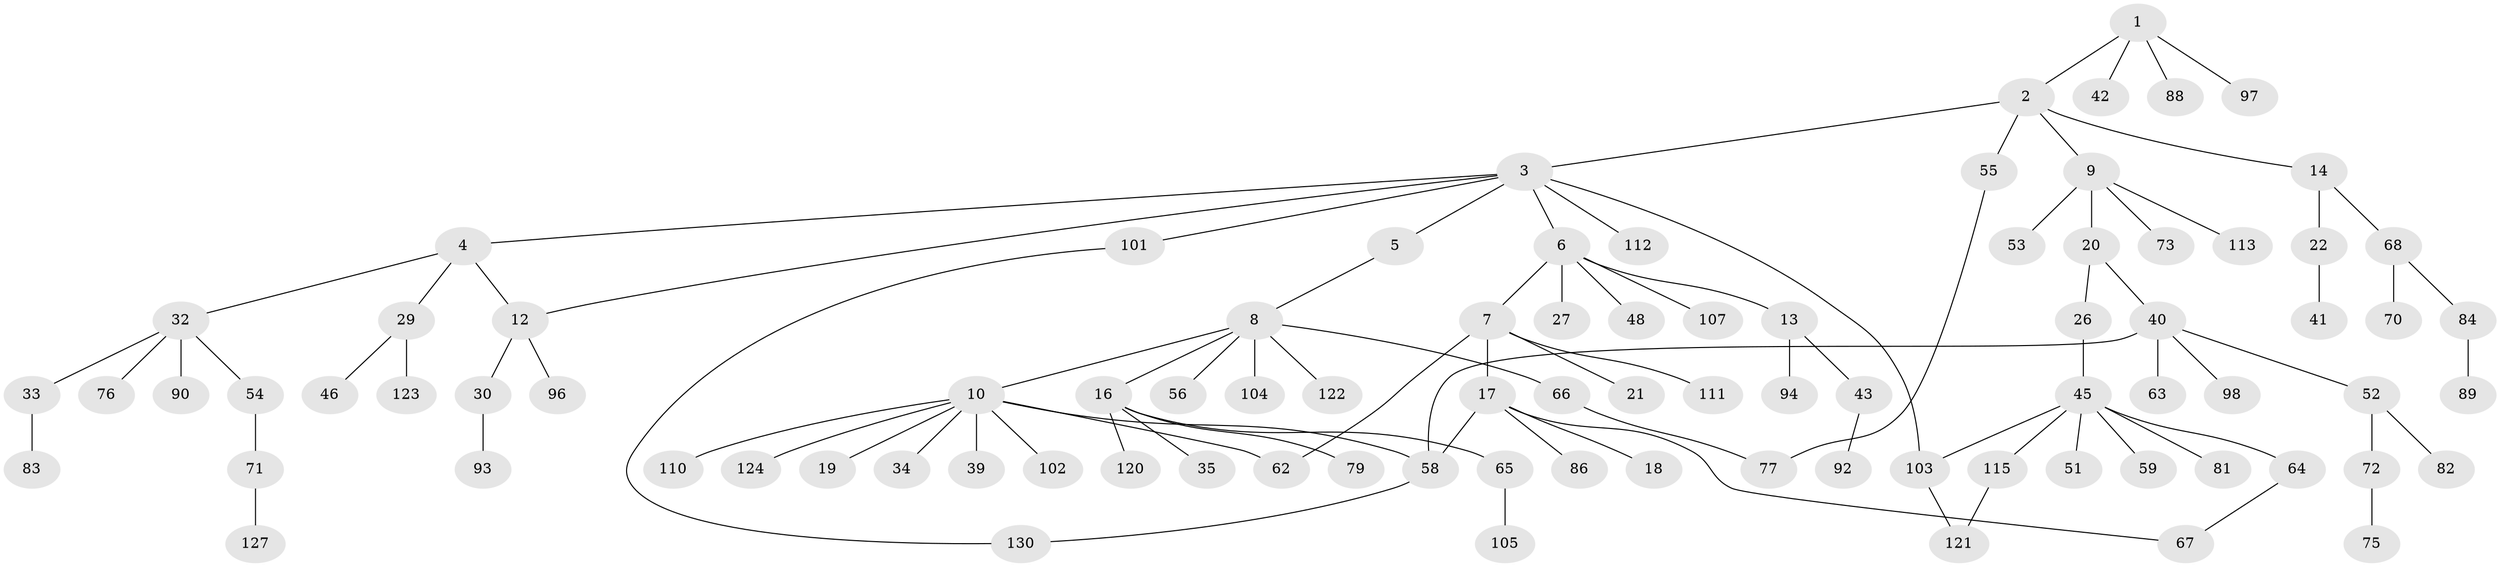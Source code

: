 // Generated by graph-tools (version 1.1) at 2025/23/03/03/25 07:23:32]
// undirected, 91 vertices, 99 edges
graph export_dot {
graph [start="1"]
  node [color=gray90,style=filled];
  1 [super="+37"];
  2 [super="+74"];
  3 [super="+50"];
  4 [super="+108"];
  5;
  6 [super="+25"];
  7 [super="+15"];
  8 [super="+11"];
  9 [super="+24"];
  10 [super="+109"];
  12 [super="+129"];
  13 [super="+31"];
  14 [super="+80"];
  16 [super="+23"];
  17 [super="+47"];
  18;
  19;
  20 [super="+28"];
  21 [super="+128"];
  22;
  26;
  27 [super="+87"];
  29 [super="+38"];
  30;
  32 [super="+36"];
  33;
  34;
  35 [super="+119"];
  39;
  40 [super="+44"];
  41;
  42 [super="+114"];
  43 [super="+61"];
  45 [super="+49"];
  46 [super="+57"];
  48;
  51;
  52 [super="+60"];
  53;
  54;
  55 [super="+117"];
  56;
  58 [super="+100"];
  59;
  62;
  63;
  64 [super="+69"];
  65 [super="+116"];
  66;
  67;
  68 [super="+99"];
  70;
  71 [super="+78"];
  72;
  73;
  75 [super="+85"];
  76 [super="+95"];
  77 [super="+118"];
  79;
  81 [super="+91"];
  82;
  83;
  84;
  86;
  88;
  89;
  90;
  92;
  93;
  94;
  96;
  97;
  98;
  101;
  102 [super="+126"];
  103 [super="+106"];
  104;
  105;
  107;
  110;
  111;
  112;
  113;
  115;
  120;
  121 [super="+125"];
  122;
  123;
  124;
  127;
  130;
  1 -- 2;
  1 -- 97;
  1 -- 88;
  1 -- 42;
  2 -- 3;
  2 -- 9;
  2 -- 14;
  2 -- 55;
  3 -- 4;
  3 -- 5;
  3 -- 6;
  3 -- 101;
  3 -- 103;
  3 -- 112;
  3 -- 12;
  4 -- 12;
  4 -- 29;
  4 -- 32;
  5 -- 8;
  6 -- 7;
  6 -- 13;
  6 -- 48;
  6 -- 27;
  6 -- 107;
  7 -- 21;
  7 -- 111;
  7 -- 62;
  7 -- 17;
  8 -- 10;
  8 -- 16;
  8 -- 56;
  8 -- 66;
  8 -- 104;
  8 -- 122;
  9 -- 20;
  9 -- 53;
  9 -- 73;
  9 -- 113;
  10 -- 19;
  10 -- 34;
  10 -- 39;
  10 -- 58;
  10 -- 62;
  10 -- 102;
  10 -- 110;
  10 -- 124;
  12 -- 30;
  12 -- 96;
  13 -- 94;
  13 -- 43;
  14 -- 22;
  14 -- 68;
  16 -- 35;
  16 -- 65;
  16 -- 79;
  16 -- 120;
  17 -- 18;
  17 -- 58;
  17 -- 67;
  17 -- 86;
  20 -- 26;
  20 -- 40;
  22 -- 41;
  26 -- 45;
  29 -- 46;
  29 -- 123;
  30 -- 93;
  32 -- 33;
  32 -- 90;
  32 -- 76;
  32 -- 54;
  33 -- 83;
  40 -- 63;
  40 -- 58;
  40 -- 98;
  40 -- 52;
  43 -- 92;
  45 -- 64;
  45 -- 81;
  45 -- 59;
  45 -- 115;
  45 -- 51;
  45 -- 103;
  52 -- 72;
  52 -- 82;
  54 -- 71;
  55 -- 77;
  58 -- 130;
  64 -- 67;
  65 -- 105;
  66 -- 77;
  68 -- 70;
  68 -- 84;
  71 -- 127;
  72 -- 75;
  84 -- 89;
  101 -- 130;
  103 -- 121;
  115 -- 121;
}
